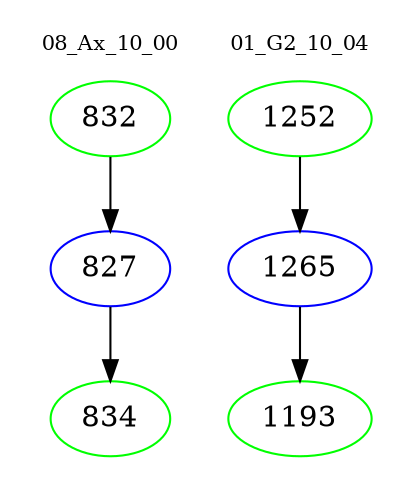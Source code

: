 digraph{
subgraph cluster_0 {
color = white
label = "08_Ax_10_00";
fontsize=10;
T0_832 [label="832", color="green"]
T0_832 -> T0_827 [color="black"]
T0_827 [label="827", color="blue"]
T0_827 -> T0_834 [color="black"]
T0_834 [label="834", color="green"]
}
subgraph cluster_1 {
color = white
label = "01_G2_10_04";
fontsize=10;
T1_1252 [label="1252", color="green"]
T1_1252 -> T1_1265 [color="black"]
T1_1265 [label="1265", color="blue"]
T1_1265 -> T1_1193 [color="black"]
T1_1193 [label="1193", color="green"]
}
}

